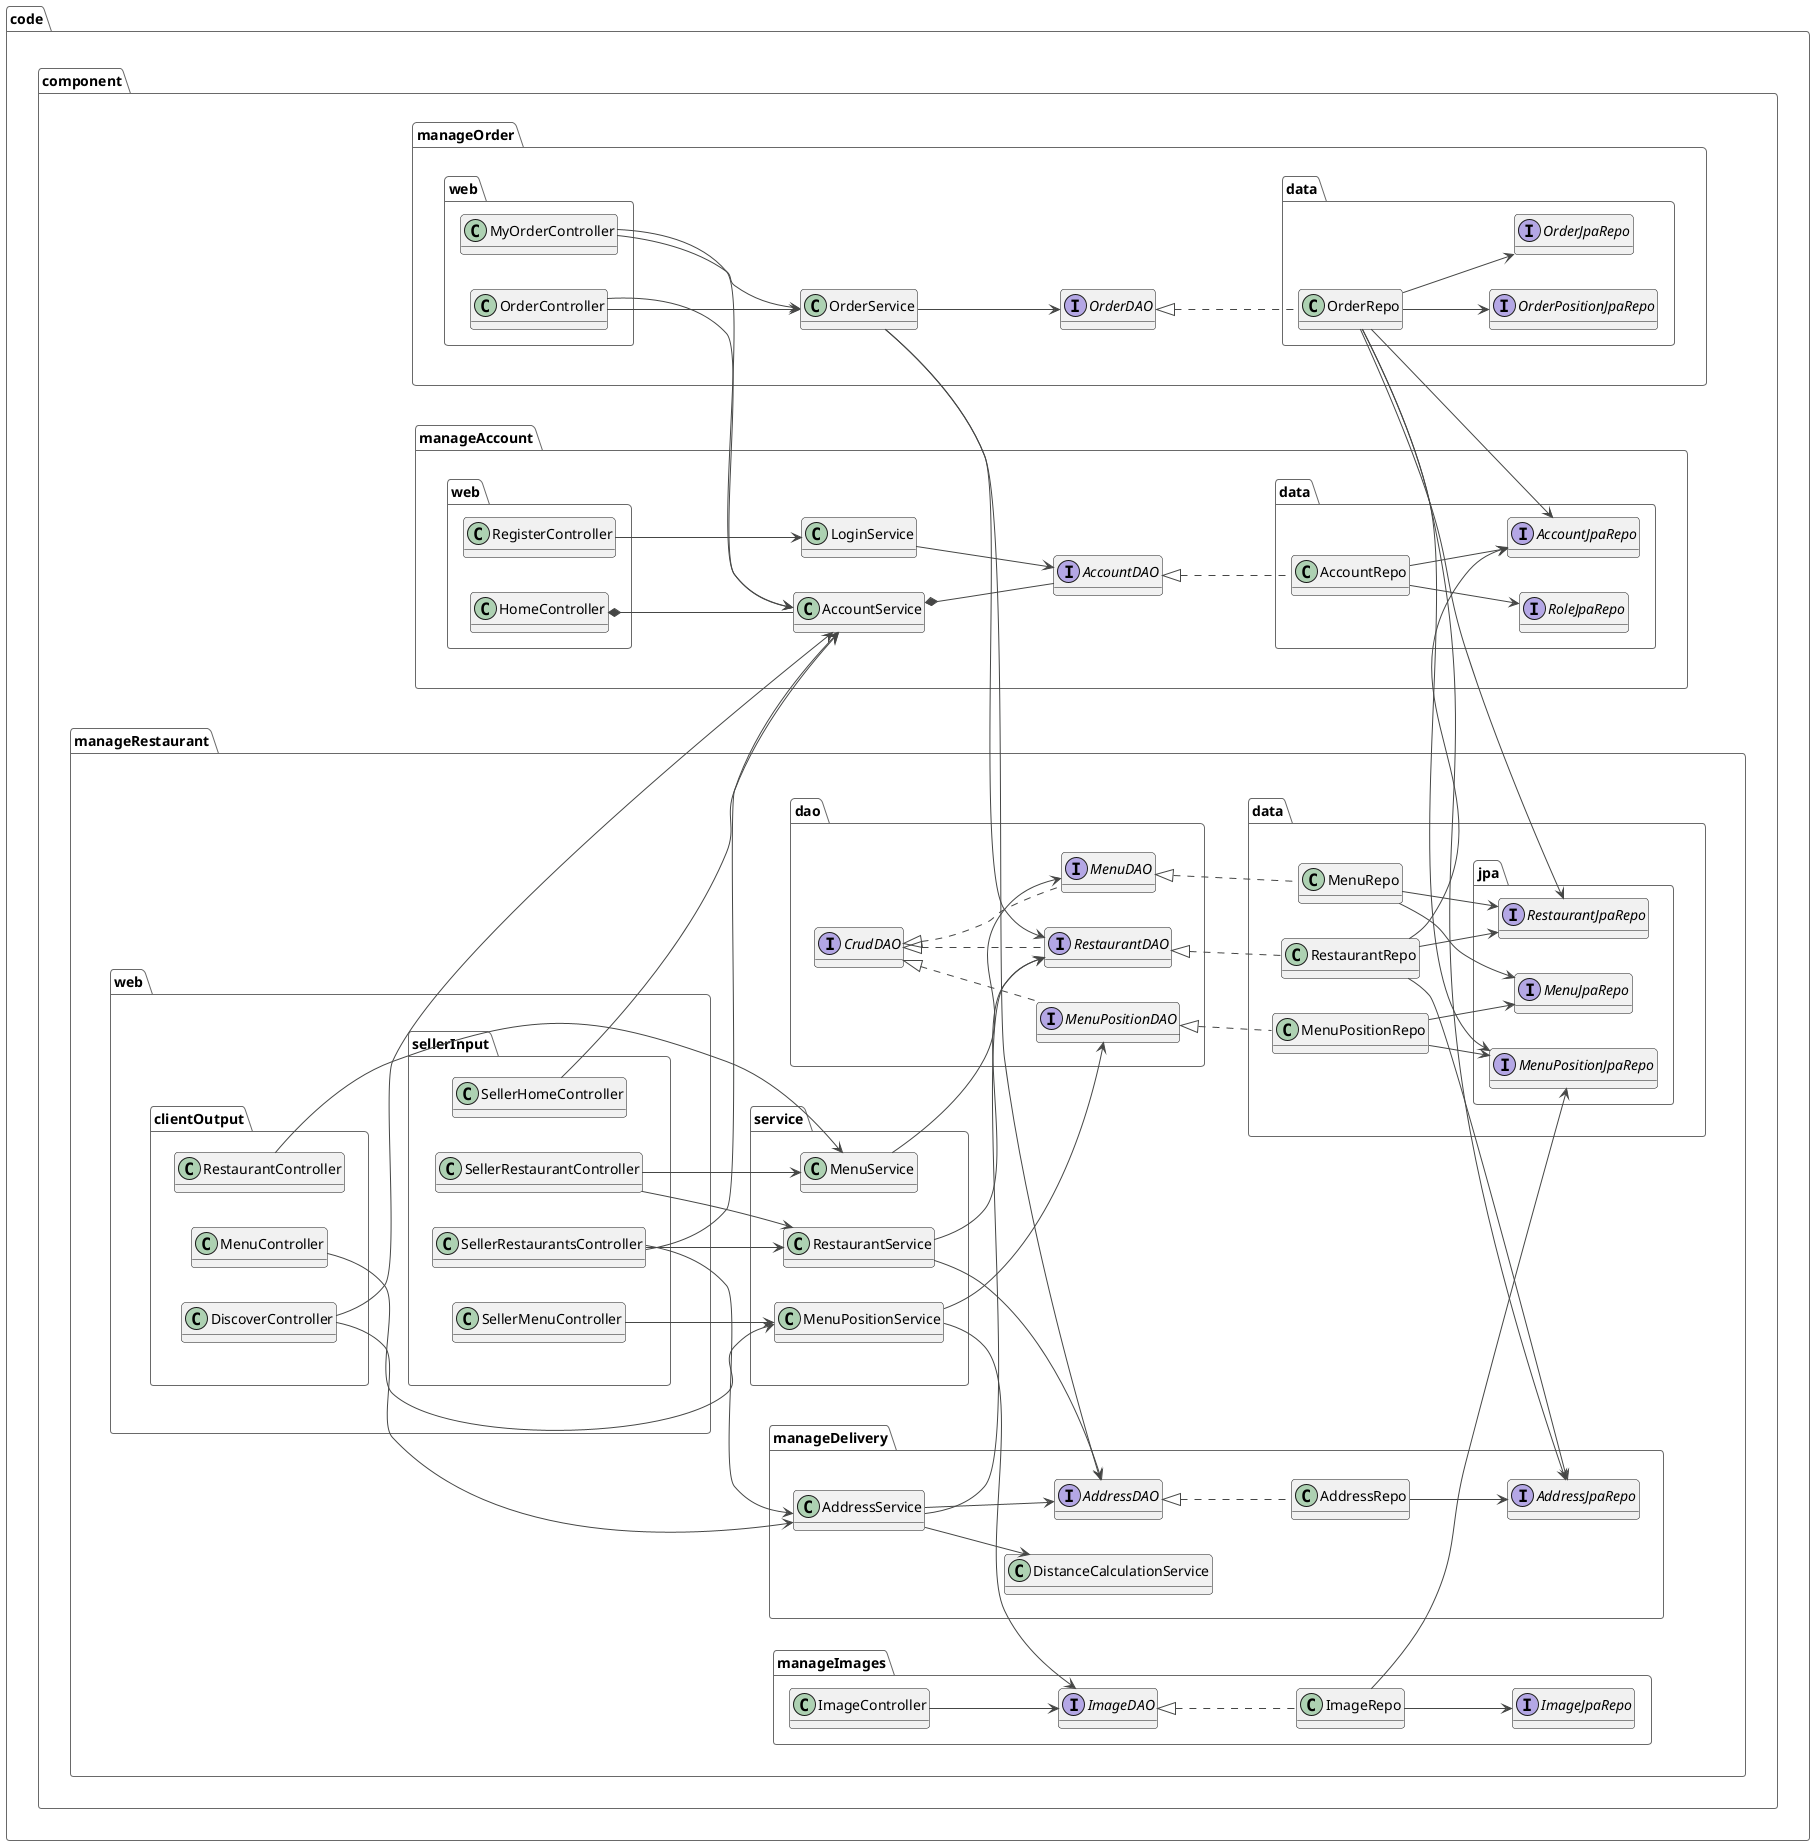 @startuml
!theme vibrant
skinparam classAttributeIconSize 0
left to right direction


interface code.component.manageAccount.AccountDAO {
	{method}  {abstract} +deleteByUserName ( paramString1 : String ) : void
	{method}  {abstract} +findByUserName ( paramString1 : String ) : java.util.Optional
	{method}  {abstract} +getAccountPage ( paramInteger1 : Integer ) : java.util.List
}


class code.component.manageAccount.AccountService {
	{method} +deleteAccount ( paramString1 : String ) : void
	{method} +getAccountPage ( paramInteger1 : Integer ) : java.util.List
	{method} +getAuthenticatedUserName () : String
	{method} +getCurrentIp () : String
}


class code.component.manageAccount.LoginService {
	{method} -getAccountAuthority ( paramSet1 : java.util.Set ) : java.util.List
	{method} +loadUserByUsername ( paramString1 : String ) : org.springframework.security.core.userdetails.UserDetails
}


interface code.component.manageAccount.data.AccountJpaRepo {
	{method}  {abstract} +findByUserName ( paramString1 : String ) : java.util.Optional
}


class code.component.manageAccount.data.AccountRepo {
	{method} +deleteByUserName ( paramString1 : String ) : void
	{method} +findByUserName ( paramString1 : String ) : java.util.Optional
	{method} +getAccountPage ( paramInteger1 : Integer ) : java.util.List
}


interface code.component.manageAccount.data.RoleJpaRepo {
}

class code.component.manageAccount.web.HomeController {
	{method} +deleteAccount ( paramString1 : String ) : String
}


class code.component.manageAccount.web.RegisterController {
	{method} +getRegisterView ( paramModel1 : org.springframework.ui.Model ) : String
}


interface code.component.manageOrder.OrderDAO {
	{method}  {abstract} +addOrderPositions ( paramList1 : java.util.List , paramList2 : java.util.List , paramInteger3 : Integer ) : void
	{method}  {abstract} +getCompleteOrdersBySellerId ( paramString1 : String ) : java.util.List
	{method}  {abstract} +getIncompleteOrdersBySellerId ( paramString1 : String ) : java.util.List
	{method}  {abstract} +getOrderPositions ( paramInteger1 : Integer ) : java.util.List
	{method}  {abstract} +getOrdersByClientId ( paramString1 : String ) : java.util.List
}


class code.component.manageOrder.OrderService {
	{method} +cancelOrder ( paramInteger1 : Integer ) : void
	{method} +complete ( paramInteger1 : Integer ) : void
	{method} +getCompleteOrdersBySellerId ( paramString1 : String ) : java.util.List
	{method} +getIncompleteOrdersBySellerId ( paramString1 : String ) : java.util.List
	{method} +getOrderPositions ( paramInteger1 : Integer ) : java.util.List
	{method} +getOrdersByClientId ( paramString1 : String ) : java.util.List
}


interface code.component.manageOrder.data.OrderJpaRepo {
	{method}  {abstract} +findByClientUserName ( paramString1 : String ) : java.util.List
	{method}  {abstract} +findCompleteBySellerUserName ( paramString1 : String ) : java.util.List
	{method}  {abstract} +findIncompleteBySellerUserName ( paramString1 : String ) : java.util.List
}


interface code.component.manageOrder.data.OrderPositionJpaRepo {
	{method}  {abstract} +findByOrderId ( paramInteger1 : Integer ) : java.util.List
}


class code.component.manageOrder.data.OrderRepo {
	{method} +addOrderPositions ( paramList1 : java.util.List , paramList2 : java.util.List , paramInteger3 : Integer ) : void
	{method} +getCompleteOrdersBySellerId ( paramString1 : String ) : java.util.List
	{method} +getIncompleteOrdersBySellerId ( paramString1 : String ) : java.util.List
	{method} +getOrderPositions ( paramInteger1 : Integer ) : java.util.List
	{method} +getOrdersByClientId ( paramString1 : String ) : java.util.List
}

class code.component.manageOrder.web.MyOrderController {
	{method} +deleteOrder ( paramInteger1 : Integer ) : String
	{method} +getOrderPositionsForClient ( paramInteger1 : Integer , paramModel2 : org.springframework.ui.Model ) : String
	{method} +getOrdersByClientId ( paramModel1 : org.springframework.ui.Model ) : String
	{method} +postOrder ( paramInteger;1 : [Ljava.lang.Integer; , paramHttpSession2 : jakarta.servlet.http.HttpSession ) : String
}


class code.component.manageOrder.web.OrderController {
	{method} +completeOrder ( paramInteger1 : Integer ) : String
	{method} +getIncompleteOrdersBySellerId ( paramModel1 : org.springframework.ui.Model ) : String
	{method} +getOrderPositionsForSeller ( paramInteger1 : Integer , paramModel2 : org.springframework.ui.Model ) : String
}


interface code.component.manageRestaurant.dao.CrudDAO {
	{method}  {abstract} +deleteById ( paramInteger1 : Integer ) : void
}


interface code.component.manageRestaurant.dao.MenuDAO {
	{method}  {abstract} +getPageByRestaurantId ( paramInteger1 : Integer , paramInteger2 : Integer ) : java.util.List
}


interface code.component.manageRestaurant.dao.MenuPositionDAO {
	{method}  {abstract} +getMenuPositions ( paramInteger1 : Integer ) : java.util.List
	{method}  {abstract} +getPageByMenuId ( paramInteger1 : Integer , paramInteger2 : Integer ) : java.util.List
}


interface code.component.manageRestaurant.dao.RestaurantDAO {
	{method}  {abstract} +getAllWithAddress () : java.util.List
	{method}  {abstract} +getPageBySeller ( paramString1 : String , paramInteger2 : Integer ) : java.util.List
	{method}  {abstract} +updateRange ( paramInteger1 : Integer , paramDouble2 : Double ) : void
}


class code.component.manageRestaurant.data.MenuPositionRepo {
	{method} +deleteById ( paramInteger1 : Integer ) : void
	{method} +getMenuPositions ( paramInteger1 : Integer ) : java.util.List
	{method} +getPageByMenuId ( paramInteger1 : Integer , paramInteger2 : Integer ) : java.util.List
}


class code.component.manageRestaurant.data.MenuRepo {
	{method} +deleteById ( paramInteger1 : Integer ) : void
	{method} +getPageByRestaurantId ( paramInteger1 : Integer , paramInteger2 : Integer ) : java.util.List
}


class code.component.manageRestaurant.data.RestaurantRepo {
	{method} +deleteById ( paramInteger1 : Integer ) : void
	{method} +getAllWithAddress () : java.util.List
	{method} +getPageBySeller ( paramString1 : String , paramInteger2 : Integer ) : java.util.List
	{method} +updateRange ( paramInteger1 : Integer , paramDouble2 : Double ) : void
}


interface code.component.manageRestaurant.data.jpa.MenuJpaRepo {
}


interface code.component.manageRestaurant.data.jpa.MenuPositionJpaRepo {
}


interface code.component.manageRestaurant.data.jpa.RestaurantJpaRepo {
	{method}  {abstract} +findAll () : java.util.List
	{method}  {abstract} +findById ( paramInteger1 : Integer ) : java.util.Optional
}

interface code.component.manageRestaurant.manageDelivery.AddressDAO {
	{method}  {abstract} +getByIp ( paramString1 : String ) : java.util.Optional
}


interface code.component.manageRestaurant.manageDelivery.AddressJpaRepo {
	{method}  {abstract} +findByIpAddress ( paramString1 : String ) : java.util.Optional
}


class code.component.manageRestaurant.manageDelivery.AddressRepo {
	{method} +getByIp ( paramString1 : String ) : java.util.Optional
}


class code.component.manageRestaurant.manageDelivery.AddressService {
}


class code.component.manageRestaurant.manageDelivery.DistanceCalculationService {
	{method} +calculateDistance ( paramDouble1 : Double , paramDouble2 : Double , paramDouble3 : Double , paramDouble4 : Double ) : Double
	{method} ~haversine ( paramdouble1 : double ) : double
}

class code.component.manageRestaurant.manageImages.ImageController {
	{method} +getImage ( paramInteger1 : Integer ) : org.springframework.http.ResponseEntity
}


interface code.component.manageRestaurant.manageImages.ImageDAO {
	{method}  {abstract} +add ( paramImageEntity1 : code.component.manageRestaurant.manageImages.ImageEntity , paramInteger2 : Integer ) : void
	{method}  {abstract} +getImageById ( paramint1 : int ) : code.component.manageRestaurant.manageImages.ImageEntity
}

interface code.component.manageRestaurant.manageImages.ImageJpaRepo {
}


class code.component.manageRestaurant.manageImages.ImageRepo {
	{method} +add ( paramImageEntity1 : code.component.manageRestaurant.manageImages.ImageEntity , paramInteger2 : Integer ) : void
	{method} +getImageById ( paramint1 : int ) : code.component.manageRestaurant.manageImages.ImageEntity
}


class code.component.manageRestaurant.service.MenuPositionService {
	{method} +deleteById ( paramInteger1 : Integer ) : void
	{method} +getAllMenuPositions ( paramInteger1 : Integer ) : java.util.List
	{method} +getPageByMenu ( paramInteger1 : Integer , paramInteger2 : Integer ) : java.util.List
}


class code.component.manageRestaurant.service.MenuService {
	{method} +deleteById ( paramInteger1 : Integer ) : void
	{method} +getPageByRestaurant ( paramInteger1 : Integer , paramInteger2 : Integer ) : java.util.List
}


class code.component.manageRestaurant.service.RestaurantService {
	{method} +deleteById ( paramInteger1 : Integer ) : void
	{method} +getPageBySellerId ( paramString1 : String , paramInteger2 : Integer ) : java.util.List
	{method} +update ( paramInteger1 : Integer , paramDouble2 : Double ) : void
}


class code.component.manageRestaurant.web.clientOutput.DiscoverController {
	{method} +getRestaurants ( paramInteger1 : Integer , paramModel2 : org.springframework.ui.Model , paramHttpSession3 : jakarta.servlet.http.HttpSession ) : String
}


class code.component.manageRestaurant.web.clientOutput.MenuController {
	{method} +getMenuPositions ( paramInteger1 : Integer , paramHttpSession2 : jakarta.servlet.http.HttpSession , paramModel3 : org.springframework.ui.Model ) : String
}


class code.component.manageRestaurant.web.clientOutput.RestaurantController {
	{method} +getMenusView ( paramInteger1 : Integer , paramInteger2 : Integer , paramModel3 : org.springframework.ui.Model , paramHttpSession4 : jakarta.servlet.http.HttpSession ) : String
}


class code.component.manageRestaurant.web.sellerInput.SellerHomeController {
	{method} +redirect ( paramModel1 : org.springframework.ui.Model ) : String
}


class code.component.manageRestaurant.web.sellerInput.SellerMenuController {
	{method} +deleteMenuPosition ( paramInteger1 : Integer , paramInteger2 : Integer ) : String
	{method} +getMenuViewById ( paramString1 : String , paramInteger2 : Integer , paramHttpSession3 : jakarta.servlet.http.HttpSession , paramModel4 : org.springframework.ui.Model ) : String
}


class code.component.manageRestaurant.web.sellerInput.SellerRestaurantController {
	{method} +deleteMenu ( paramInteger1 : Integer , paramHttpSession2 : jakarta.servlet.http.HttpSession ) : String
	{method} +getRestaurantViewById ( paramInteger1 : Integer , paramInteger2 : Integer , paramHttpSession3 : jakarta.servlet.http.HttpSession , paramModel4 : org.springframework.ui.Model ) : String
	{method} +updateRestaurant ( paramInteger1 : Integer , paramDouble2 : Double ) : String
}


class code.component.manageRestaurant.web.sellerInput.SellerRestaurantsController {
	{method} +deleteRestaurant ( paramInteger1 : Integer ) : String
	{method} +getRestaurantsViewBySellerId ( paramInteger1 : Integer , paramModel2 : org.springframework.ui.Model ) : String
}



code.component.manageAccount --[hidden]> code
code.component.manageAccount --[hidden]d> code.component.manageOrder
code.component.manageAccount --[hidden]d> code.component.manageRestaurant
code.component.manageRestaurant.manageDelivery --[hidden]> code.component.manageRestaurant
code.component.manageRestaurant.dao --[hidden]> code.component.manageRestaurant.data
code.component.manageRestaurant.dao --[hidden]> code.component.manageRestaurant
code.component.manageRestaurant.web --[hidden]> code.component.manageRestaurant.service
code.component.manageRestaurant.web.clientOutput --[hidden]> code.component.manageRestaurant.web.sellerInput
code.component.manageAccount.AccountService *--  code.component.manageAccount.AccountDAO
code.component.manageAccount.LoginService -->  code.component.manageAccount.AccountDAO
code.component.manageAccount.data.AccountRepo -->  code.component.manageAccount.data.AccountJpaRepo
code.component.manageAccount.data.AccountRepo -->  code.component.manageAccount.data.RoleJpaRepo
code.component.manageAccount.data.AccountRepo ..u|>  code.component.manageAccount.AccountDAO
code.component.manageAccount.web.HomeController *--  code.component.manageAccount.AccountService
code.component.manageAccount.web.RegisterController -->  code.component.manageAccount.LoginService
code.component.manageOrder.OrderService -->  code.component.manageOrder.OrderDAO
code.component.manageOrder.OrderService -->  code.component.manageRestaurant.dao.RestaurantDAO
code.component.manageOrder.OrderService -->  code.component.manageRestaurant.manageDelivery.AddressDAO
code.component.manageOrder.data.OrderRepo -->  code.component.manageAccount.data.AccountJpaRepo
code.component.manageOrder.data.OrderRepo -->  code.component.manageOrder.data.OrderJpaRepo
code.component.manageOrder.data.OrderRepo -->  code.component.manageOrder.data.OrderPositionJpaRepo
code.component.manageOrder.data.OrderRepo -->  code.component.manageRestaurant.data.jpa.MenuPositionJpaRepo
code.component.manageOrder.data.OrderRepo -->  code.component.manageRestaurant.data.jpa.RestaurantJpaRepo
code.component.manageOrder.data.OrderRepo -->  code.component.manageRestaurant.manageDelivery.AddressJpaRepo
code.component.manageOrder.data.OrderRepo ..u|>  code.component.manageOrder.OrderDAO
code.component.manageOrder.web.MyOrderController -->  code.component.manageAccount.AccountService
code.component.manageOrder.web.MyOrderController -->  code.component.manageOrder.OrderService
code.component.manageOrder.web.OrderController -->  code.component.manageAccount.AccountService
code.component.manageOrder.web.OrderController -->  code.component.manageOrder.OrderService
code.component.manageRestaurant.dao.MenuDAO ..u|>  code.component.manageRestaurant.dao.CrudDAO
code.component.manageRestaurant.dao.MenuPositionDAO ..u|>  code.component.manageRestaurant.dao.CrudDAO
code.component.manageRestaurant.dao.RestaurantDAO ..u|>  code.component.manageRestaurant.dao.CrudDAO
code.component.manageRestaurant.data.MenuPositionRepo -->  code.component.manageRestaurant.data.jpa.MenuJpaRepo
code.component.manageRestaurant.data.MenuPositionRepo -->  code.component.manageRestaurant.data.jpa.MenuPositionJpaRepo
code.component.manageRestaurant.data.MenuPositionRepo ..u|>  code.component.manageRestaurant.dao.MenuPositionDAO
code.component.manageRestaurant.data.MenuRepo -->  code.component.manageRestaurant.data.jpa.MenuJpaRepo
code.component.manageRestaurant.data.MenuRepo -->  code.component.manageRestaurant.data.jpa.RestaurantJpaRepo
code.component.manageRestaurant.data.MenuRepo ..u|>  code.component.manageRestaurant.dao.MenuDAO
code.component.manageRestaurant.data.RestaurantRepo -->  code.component.manageAccount.data.AccountJpaRepo
code.component.manageRestaurant.data.RestaurantRepo -->  code.component.manageRestaurant.data.jpa.RestaurantJpaRepo
code.component.manageRestaurant.data.RestaurantRepo -->  code.component.manageRestaurant.manageDelivery.AddressJpaRepo
code.component.manageRestaurant.data.RestaurantRepo ..u|>  code.component.manageRestaurant.dao.RestaurantDAO
code.component.manageRestaurant.manageDelivery.AddressRepo -->  code.component.manageRestaurant.manageDelivery.AddressJpaRepo
code.component.manageRestaurant.manageDelivery.AddressRepo ..u|>  code.component.manageRestaurant.manageDelivery.AddressDAO
code.component.manageRestaurant.manageDelivery.AddressService -->  code.component.manageRestaurant.dao.RestaurantDAO
code.component.manageRestaurant.manageDelivery.AddressService -->  code.component.manageRestaurant.manageDelivery.AddressDAO
code.component.manageRestaurant.manageDelivery.AddressService -->  code.component.manageRestaurant.manageDelivery.DistanceCalculationService
code.component.manageRestaurant.manageImages.ImageController -->  code.component.manageRestaurant.manageImages.ImageDAO
code.component.manageRestaurant.manageImages.ImageRepo -->  code.component.manageRestaurant.data.jpa.MenuPositionJpaRepo
code.component.manageRestaurant.manageImages.ImageRepo -->  code.component.manageRestaurant.manageImages.ImageJpaRepo
code.component.manageRestaurant.manageImages.ImageRepo ..u|>  code.component.manageRestaurant.manageImages.ImageDAO
code.component.manageRestaurant.service.MenuPositionService -->  code.component.manageRestaurant.dao.MenuPositionDAO
code.component.manageRestaurant.service.MenuPositionService -->  code.component.manageRestaurant.manageImages.ImageDAO
code.component.manageRestaurant.service.MenuService -->  code.component.manageRestaurant.dao.MenuDAO
code.component.manageRestaurant.service.RestaurantService -->  code.component.manageRestaurant.dao.RestaurantDAO
code.component.manageRestaurant.service.RestaurantService -->  code.component.manageRestaurant.manageDelivery.AddressDAO
code.component.manageRestaurant.web.clientOutput.DiscoverController -->  code.component.manageAccount.AccountService
code.component.manageRestaurant.web.clientOutput.DiscoverController -->  code.component.manageRestaurant.manageDelivery.AddressService
code.component.manageRestaurant.web.clientOutput.MenuController -->  code.component.manageRestaurant.service.MenuPositionService
code.component.manageRestaurant.web.clientOutput.RestaurantController -->  code.component.manageRestaurant.service.MenuService
code.component.manageRestaurant.web.sellerInput.SellerHomeController -->  code.component.manageAccount.AccountService
code.component.manageRestaurant.web.sellerInput.SellerMenuController -->  code.component.manageRestaurant.service.MenuPositionService
code.component.manageRestaurant.web.sellerInput.SellerRestaurantController -->  code.component.manageRestaurant.service.MenuService
code.component.manageRestaurant.web.sellerInput.SellerRestaurantController -->  code.component.manageRestaurant.service.RestaurantService
code.component.manageRestaurant.web.sellerInput.SellerRestaurantsController -->  code.component.manageAccount.AccountService
code.component.manageRestaurant.web.sellerInput.SellerRestaurantsController -->  code.component.manageRestaurant.manageDelivery.AddressService
code.component.manageRestaurant.web.sellerInput.SellerRestaurantsController -->  code.component.manageRestaurant.service.RestaurantService

hide methods

@enduml